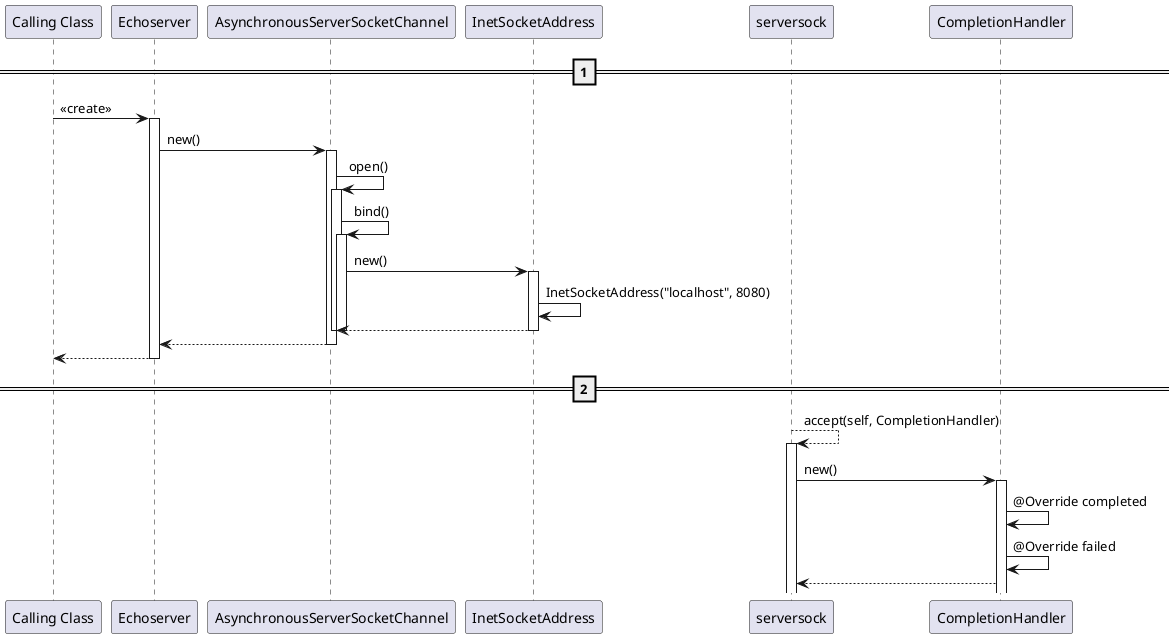 @startuml Uebungseinheit 3 - Aufgabe 2

participant "Calling Class" as Caller
participant "Echoserver" as ES 
participant "AsynchronousServerSocketChannel" as AsyncSock
participant "InetSocketAddress" as Address
participant "serversock" as Magic
participant "CompletionHandler" as Handler

==1==
Caller -> ES++ : <<create>>
ES -> AsyncSock++ : new()
AsyncSock -> AsyncSock++ : open()
AsyncSock -> AsyncSock++ : bind()
AsyncSock -> Address++ : new()
Address -> Address : InetSocketAddress("localhost", 8080)
Address --> AsyncSock--
AsyncSock--
AsyncSock--
AsyncSock --> ES
AsyncSock--
ES --> Caller
ES--
==2==
Magic --> Magic++ : accept(self, CompletionHandler)
Magic -> Handler++ : new()
Handler -> Handler : @Override completed
Handler -> Handler : @Override failed
Handler --> Magic
@enduml